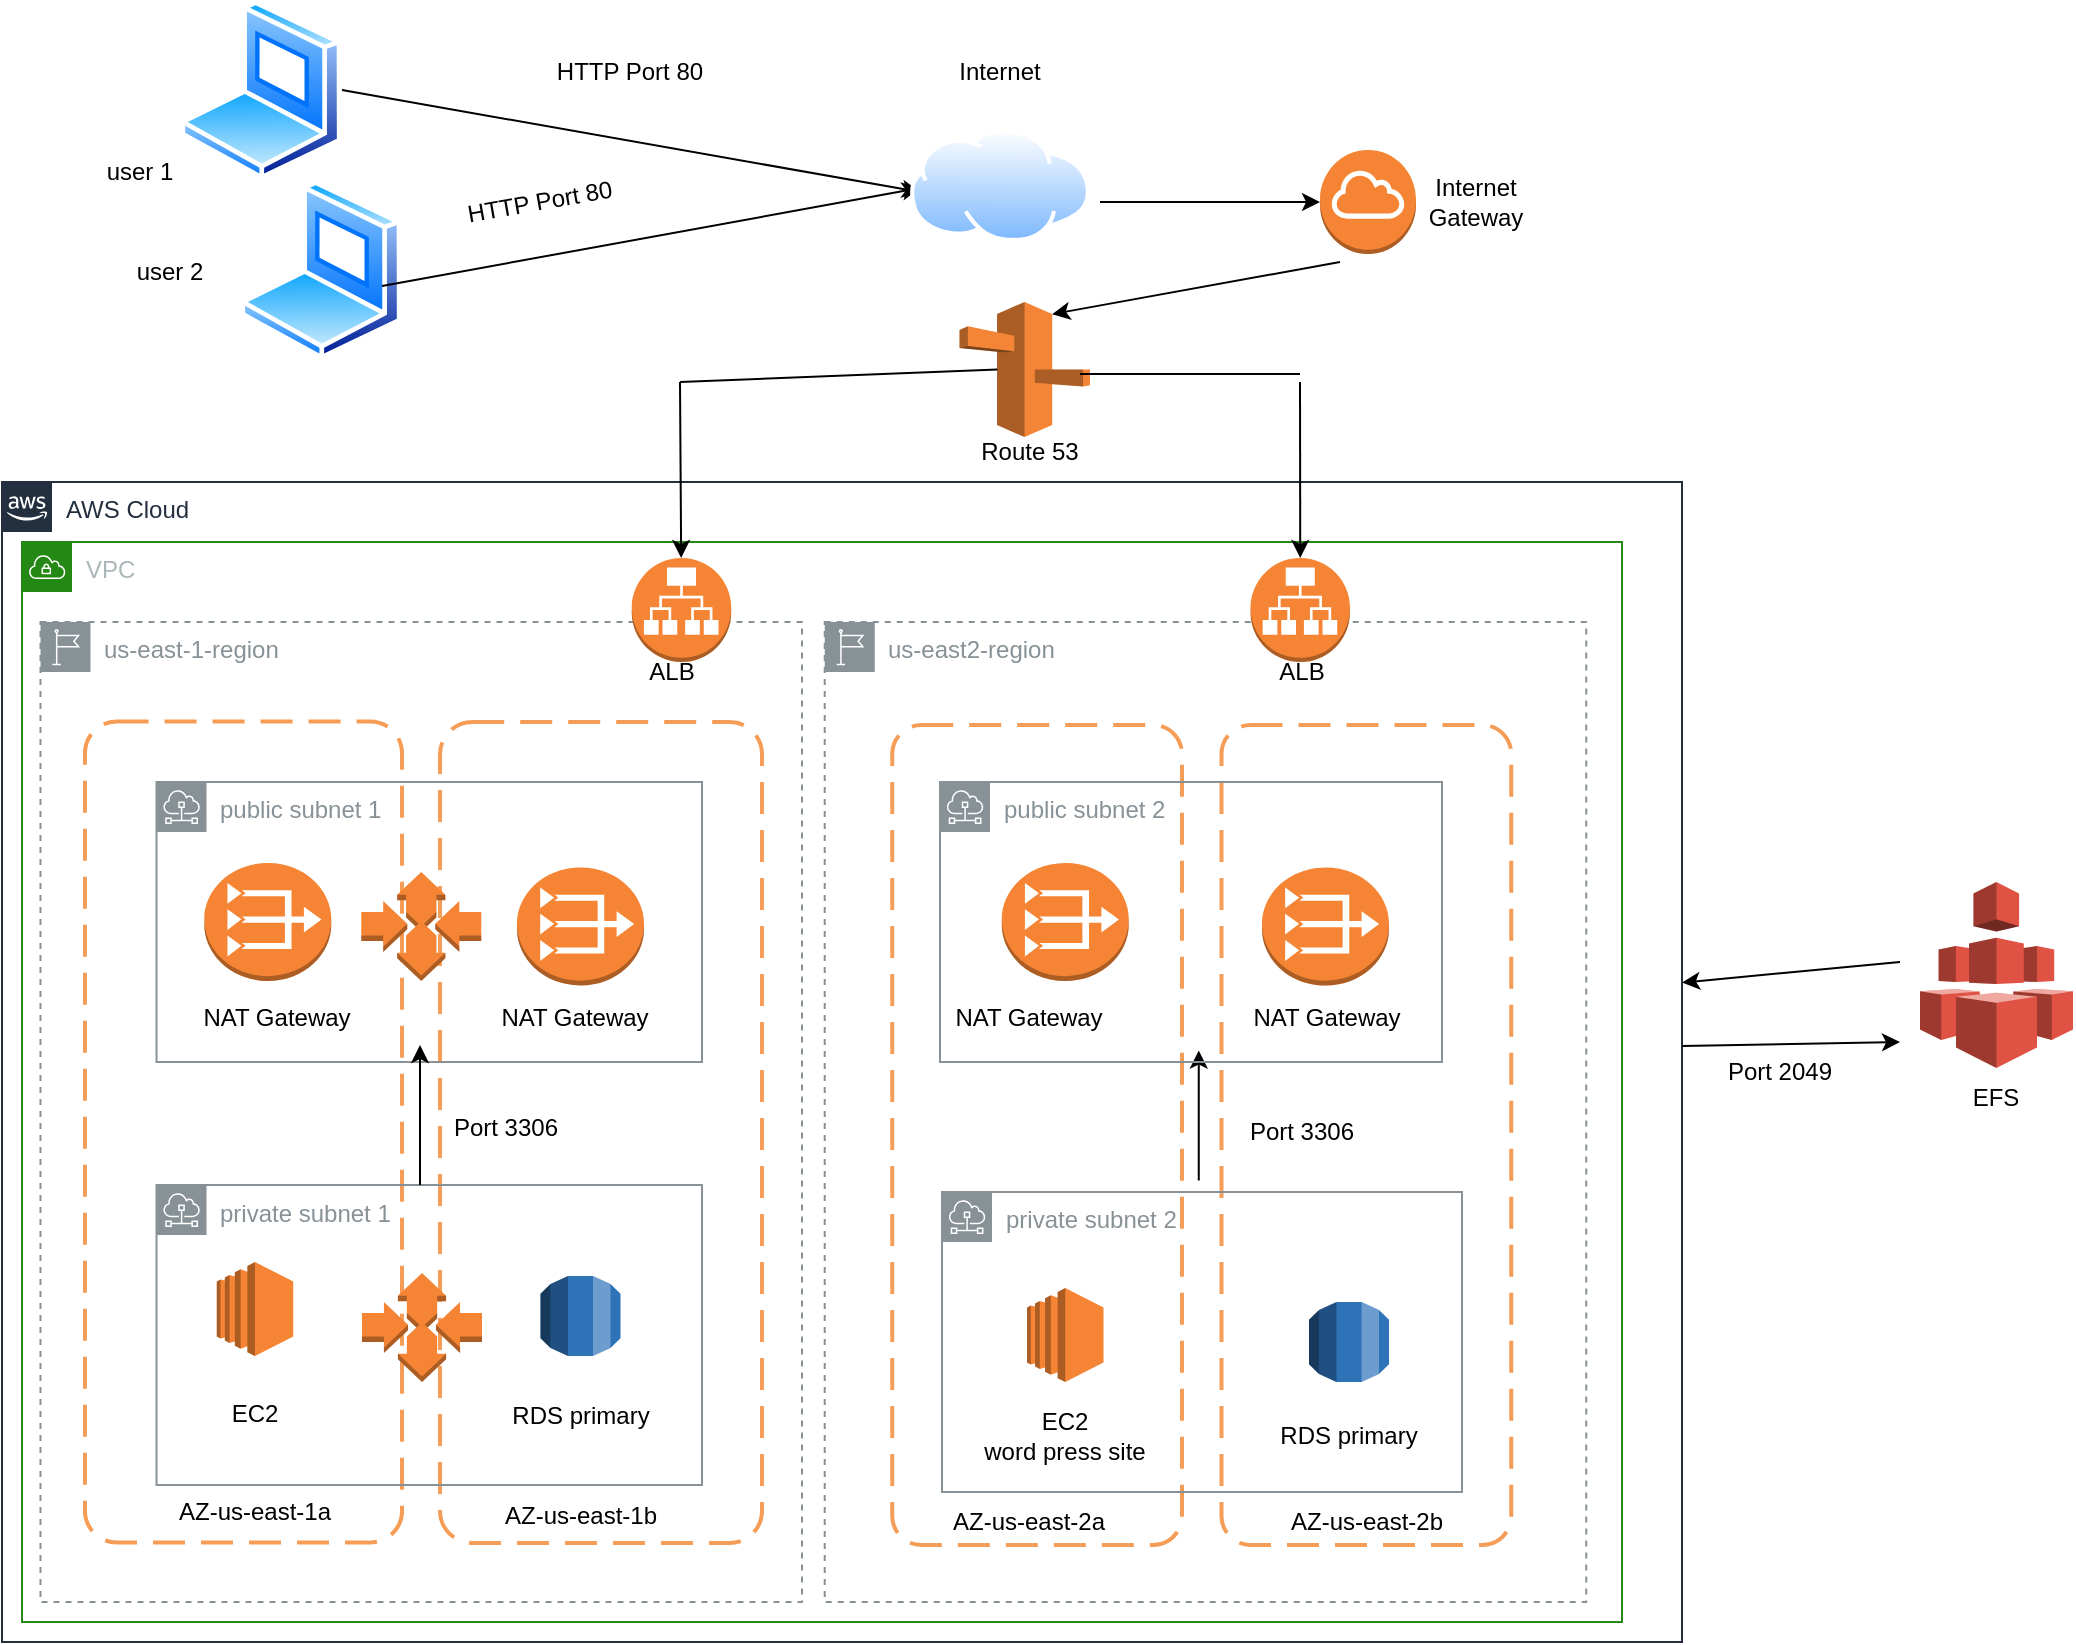 <mxfile version="22.0.4" type="github">
  <diagram id="Ht1M8jgEwFfnCIfOTk4-" name="Page-1">
    <mxGraphModel dx="904" dy="2488" grid="1" gridSize="10" guides="1" tooltips="1" connect="1" arrows="1" fold="1" page="1" pageScale="1" pageWidth="1169" pageHeight="827" math="0" shadow="0">
      <root>
        <mxCell id="0" />
        <mxCell id="1" parent="0" />
        <mxCell id="UEzPUAAOIrF-is8g5C7q-175" value="AWS Cloud" style="points=[[0,0],[0.25,0],[0.5,0],[0.75,0],[1,0],[1,0.25],[1,0.5],[1,0.75],[1,1],[0.75,1],[0.5,1],[0.25,1],[0,1],[0,0.75],[0,0.5],[0,0.25]];outlineConnect=0;gradientColor=none;html=1;whiteSpace=wrap;fontSize=12;fontStyle=0;shape=mxgraph.aws4.group;grIcon=mxgraph.aws4.group_aws_cloud_alt;strokeColor=#232F3E;fillColor=none;verticalAlign=top;align=left;spacingLeft=30;fontColor=#232F3E;dashed=0;labelBackgroundColor=#ffffff;container=1;pointerEvents=0;collapsible=0;recursiveResize=0;" parent="1" vertex="1">
          <mxGeometry x="101" y="-590" width="840" height="580" as="geometry" />
        </mxCell>
        <mxCell id="fvweWiXP8NdeZRgMbFEW-1" value="VPC" style="points=[[0,0],[0.25,0],[0.5,0],[0.75,0],[1,0],[1,0.25],[1,0.5],[1,0.75],[1,1],[0.75,1],[0.5,1],[0.25,1],[0,1],[0,0.75],[0,0.5],[0,0.25]];outlineConnect=0;gradientColor=none;html=1;whiteSpace=wrap;fontSize=12;fontStyle=0;container=1;pointerEvents=0;collapsible=0;recursiveResize=0;shape=mxgraph.aws4.group;grIcon=mxgraph.aws4.group_vpc;strokeColor=#248814;fillColor=none;verticalAlign=top;align=left;spacingLeft=30;fontColor=#AAB7B8;dashed=0;" parent="UEzPUAAOIrF-is8g5C7q-175" vertex="1">
          <mxGeometry x="10" y="30" width="800" height="540" as="geometry" />
        </mxCell>
        <mxCell id="xPwRhOb-ixuaVwfGaJ3L-38" value="us-east2-region" style="sketch=0;outlineConnect=0;gradientColor=none;html=1;whiteSpace=wrap;fontSize=12;fontStyle=0;shape=mxgraph.aws4.group;grIcon=mxgraph.aws4.group_region;strokeColor=#879196;fillColor=none;verticalAlign=top;align=left;spacingLeft=30;fontColor=#879196;dashed=1;" vertex="1" parent="fvweWiXP8NdeZRgMbFEW-1">
          <mxGeometry x="401.37" y="40" width="380.75" height="490" as="geometry" />
        </mxCell>
        <mxCell id="xPwRhOb-ixuaVwfGaJ3L-63" value="" style="rounded=1;arcSize=10;dashed=1;strokeColor=#F59D56;fillColor=none;gradientColor=none;dashPattern=8 4;strokeWidth=2;" vertex="1" parent="fvweWiXP8NdeZRgMbFEW-1">
          <mxGeometry x="599.75" y="91.5" width="144.88" height="410" as="geometry" />
        </mxCell>
        <mxCell id="fvweWiXP8NdeZRgMbFEW-25" value="" style="endArrow=classic;html=1;rounded=0;" parent="fvweWiXP8NdeZRgMbFEW-1" edge="1">
          <mxGeometry width="50" height="50" relative="1" as="geometry">
            <mxPoint x="588.38" y="319.25" as="sourcePoint" />
            <mxPoint x="588.38" y="254.25" as="targetPoint" />
          </mxGeometry>
        </mxCell>
        <mxCell id="fvweWiXP8NdeZRgMbFEW-22" value="" style="rounded=1;arcSize=10;dashed=1;strokeColor=#F59D56;fillColor=none;gradientColor=none;dashPattern=8 4;strokeWidth=2;" parent="fvweWiXP8NdeZRgMbFEW-1" vertex="1">
          <mxGeometry x="435.12" y="91.5" width="144.88" height="410" as="geometry" />
        </mxCell>
        <mxCell id="fvweWiXP8NdeZRgMbFEW-21" value="" style="rounded=1;arcSize=10;dashed=1;strokeColor=#F59D56;fillColor=none;gradientColor=none;dashPattern=8 4;strokeWidth=2;" parent="fvweWiXP8NdeZRgMbFEW-1" vertex="1">
          <mxGeometry x="31.47" y="89.75" width="158.53" height="410.5" as="geometry" />
        </mxCell>
        <mxCell id="xPwRhOb-ixuaVwfGaJ3L-49" value="" style="rounded=1;arcSize=10;dashed=1;strokeColor=#F59D56;fillColor=none;gradientColor=none;dashPattern=8 4;strokeWidth=2;" vertex="1" parent="fvweWiXP8NdeZRgMbFEW-1">
          <mxGeometry x="209" y="90" width="161" height="410.5" as="geometry" />
        </mxCell>
        <mxCell id="xPwRhOb-ixuaVwfGaJ3L-36" value="us-east-1-region" style="sketch=0;outlineConnect=0;gradientColor=none;html=1;whiteSpace=wrap;fontSize=12;fontStyle=0;shape=mxgraph.aws4.group;grIcon=mxgraph.aws4.group_region;strokeColor=#879196;fillColor=none;verticalAlign=top;align=left;spacingLeft=30;fontColor=#879196;dashed=1;" vertex="1" parent="fvweWiXP8NdeZRgMbFEW-1">
          <mxGeometry x="9.25" y="40" width="380.75" height="490" as="geometry" />
        </mxCell>
        <mxCell id="fvweWiXP8NdeZRgMbFEW-9" value="public subnet 1" style="sketch=0;outlineConnect=0;gradientColor=none;html=1;whiteSpace=wrap;fontSize=12;fontStyle=0;shape=mxgraph.aws4.group;grIcon=mxgraph.aws4.group_subnet;strokeColor=#879196;fillColor=none;verticalAlign=top;align=left;spacingLeft=30;fontColor=#879196;dashed=0;" parent="fvweWiXP8NdeZRgMbFEW-1" vertex="1">
          <mxGeometry x="67.26" y="120" width="272.74" height="140" as="geometry" />
        </mxCell>
        <mxCell id="fvweWiXP8NdeZRgMbFEW-14" value="private subnet 1" style="sketch=0;outlineConnect=0;gradientColor=none;html=1;whiteSpace=wrap;fontSize=12;fontStyle=0;shape=mxgraph.aws4.group;grIcon=mxgraph.aws4.group_subnet;strokeColor=#879196;fillColor=none;verticalAlign=top;align=left;spacingLeft=30;fontColor=#879196;dashed=0;" parent="fvweWiXP8NdeZRgMbFEW-1" vertex="1">
          <mxGeometry x="67.26" y="321.5" width="272.74" height="150" as="geometry" />
        </mxCell>
        <mxCell id="fvweWiXP8NdeZRgMbFEW-16" value="public subnet 2" style="sketch=0;outlineConnect=0;gradientColor=none;html=1;whiteSpace=wrap;fontSize=12;fontStyle=0;shape=mxgraph.aws4.group;grIcon=mxgraph.aws4.group_subnet;strokeColor=#879196;fillColor=none;verticalAlign=top;align=left;spacingLeft=30;fontColor=#879196;dashed=0;" parent="fvweWiXP8NdeZRgMbFEW-1" vertex="1">
          <mxGeometry x="459" y="120" width="251" height="140" as="geometry" />
        </mxCell>
        <mxCell id="fvweWiXP8NdeZRgMbFEW-17" value="private subnet 2" style="sketch=0;outlineConnect=0;gradientColor=none;html=1;whiteSpace=wrap;fontSize=12;fontStyle=0;shape=mxgraph.aws4.group;grIcon=mxgraph.aws4.group_subnet;strokeColor=#879196;fillColor=none;verticalAlign=top;align=left;spacingLeft=30;fontColor=#879196;dashed=0;" parent="fvweWiXP8NdeZRgMbFEW-1" vertex="1">
          <mxGeometry x="460" y="325" width="260" height="150" as="geometry" />
        </mxCell>
        <mxCell id="fvweWiXP8NdeZRgMbFEW-24" value="" style="outlineConnect=0;dashed=0;verticalLabelPosition=bottom;verticalAlign=top;align=center;html=1;shape=mxgraph.aws3.rds;fillColor=#2E73B8;gradientColor=none;" parent="fvweWiXP8NdeZRgMbFEW-1" vertex="1">
          <mxGeometry x="259.25" y="367" width="40" height="40" as="geometry" />
        </mxCell>
        <mxCell id="fvweWiXP8NdeZRgMbFEW-45" value="EC2" style="text;html=1;strokeColor=none;fillColor=none;align=center;verticalAlign=middle;whiteSpace=wrap;rounded=0;" parent="fvweWiXP8NdeZRgMbFEW-1" vertex="1">
          <mxGeometry x="67.26" y="421" width="98.5" height="30" as="geometry" />
        </mxCell>
        <mxCell id="fvweWiXP8NdeZRgMbFEW-47" value="RDS primary" style="text;html=1;strokeColor=none;fillColor=none;align=center;verticalAlign=middle;whiteSpace=wrap;rounded=0;" parent="fvweWiXP8NdeZRgMbFEW-1" vertex="1">
          <mxGeometry x="230" y="422.25" width="98.5" height="30" as="geometry" />
        </mxCell>
        <mxCell id="fvweWiXP8NdeZRgMbFEW-48" value="AZ-us-east-1a" style="text;html=1;strokeColor=none;fillColor=none;align=center;verticalAlign=middle;whiteSpace=wrap;rounded=0;" parent="fvweWiXP8NdeZRgMbFEW-1" vertex="1">
          <mxGeometry x="49.26" y="470.25" width="134.5" height="30" as="geometry" />
        </mxCell>
        <mxCell id="fvweWiXP8NdeZRgMbFEW-49" value="AZ-us-east-2a" style="text;html=1;strokeColor=none;fillColor=none;align=center;verticalAlign=middle;whiteSpace=wrap;rounded=0;" parent="fvweWiXP8NdeZRgMbFEW-1" vertex="1">
          <mxGeometry x="435.5" y="475" width="134.5" height="30" as="geometry" />
        </mxCell>
        <mxCell id="fvweWiXP8NdeZRgMbFEW-50" value="" style="outlineConnect=0;dashed=0;verticalLabelPosition=bottom;verticalAlign=top;align=center;html=1;shape=mxgraph.aws3.ec2;fillColor=#F58534;gradientColor=none;" parent="fvweWiXP8NdeZRgMbFEW-1" vertex="1">
          <mxGeometry x="97.38" y="360" width="38.25" height="47" as="geometry" />
        </mxCell>
        <mxCell id="fvweWiXP8NdeZRgMbFEW-34" value="Port 3306" style="text;html=1;strokeColor=none;fillColor=none;align=center;verticalAlign=middle;whiteSpace=wrap;rounded=0;" parent="fvweWiXP8NdeZRgMbFEW-1" vertex="1">
          <mxGeometry x="610" y="280.25" width="60" height="30" as="geometry" />
        </mxCell>
        <mxCell id="fvweWiXP8NdeZRgMbFEW-52" value="Port 3306" style="text;html=1;strokeColor=none;fillColor=none;align=center;verticalAlign=middle;whiteSpace=wrap;rounded=0;" parent="fvweWiXP8NdeZRgMbFEW-1" vertex="1">
          <mxGeometry x="212" y="278.25" width="60" height="30" as="geometry" />
        </mxCell>
        <mxCell id="fvweWiXP8NdeZRgMbFEW-53" value="" style="endArrow=classic;html=1;rounded=0;" parent="fvweWiXP8NdeZRgMbFEW-1" edge="1">
          <mxGeometry width="50" height="50" relative="1" as="geometry">
            <mxPoint x="199" y="321.5" as="sourcePoint" />
            <mxPoint x="199.0" y="251.5" as="targetPoint" />
          </mxGeometry>
        </mxCell>
        <mxCell id="xPwRhOb-ixuaVwfGaJ3L-3" value="" style="outlineConnect=0;dashed=0;verticalLabelPosition=bottom;verticalAlign=top;align=center;html=1;shape=mxgraph.aws3.rds;fillColor=#2E73B8;gradientColor=none;" vertex="1" parent="fvweWiXP8NdeZRgMbFEW-1">
          <mxGeometry x="643.5" y="380" width="40" height="40" as="geometry" />
        </mxCell>
        <mxCell id="xPwRhOb-ixuaVwfGaJ3L-4" value="" style="outlineConnect=0;dashed=0;verticalLabelPosition=bottom;verticalAlign=top;align=center;html=1;shape=mxgraph.aws3.ec2;fillColor=#F58534;gradientColor=none;" vertex="1" parent="fvweWiXP8NdeZRgMbFEW-1">
          <mxGeometry x="502.51" y="373" width="38.25" height="47" as="geometry" />
        </mxCell>
        <mxCell id="xPwRhOb-ixuaVwfGaJ3L-5" value="RDS primary" style="text;html=1;strokeColor=none;fillColor=none;align=center;verticalAlign=middle;whiteSpace=wrap;rounded=0;" vertex="1" parent="fvweWiXP8NdeZRgMbFEW-1">
          <mxGeometry x="614.25" y="432" width="98.5" height="30" as="geometry" />
        </mxCell>
        <mxCell id="xPwRhOb-ixuaVwfGaJ3L-6" value="" style="outlineConnect=0;dashed=0;verticalLabelPosition=bottom;verticalAlign=top;align=center;html=1;shape=mxgraph.aws3.vpc_nat_gateway;fillColor=#F58534;gradientColor=none;" vertex="1" parent="fvweWiXP8NdeZRgMbFEW-1">
          <mxGeometry x="489.88" y="160.5" width="63.5" height="59" as="geometry" />
        </mxCell>
        <mxCell id="xPwRhOb-ixuaVwfGaJ3L-8" value="" style="outlineConnect=0;dashed=0;verticalLabelPosition=bottom;verticalAlign=top;align=center;html=1;shape=mxgraph.aws3.vpc_nat_gateway;fillColor=#F58534;gradientColor=none;" vertex="1" parent="fvweWiXP8NdeZRgMbFEW-1">
          <mxGeometry x="91.14" y="160.5" width="63.5" height="59" as="geometry" />
        </mxCell>
        <mxCell id="xPwRhOb-ixuaVwfGaJ3L-9" value="NAT Gateway" style="text;html=1;strokeColor=none;fillColor=none;align=center;verticalAlign=middle;whiteSpace=wrap;rounded=0;" vertex="1" parent="fvweWiXP8NdeZRgMbFEW-1">
          <mxGeometry x="81.45" y="225.5" width="92.62" height="24" as="geometry" />
        </mxCell>
        <mxCell id="xPwRhOb-ixuaVwfGaJ3L-10" value="NAT Gateway" style="text;html=1;strokeColor=none;fillColor=none;align=center;verticalAlign=middle;whiteSpace=wrap;rounded=0;" vertex="1" parent="fvweWiXP8NdeZRgMbFEW-1">
          <mxGeometry x="455.5" y="225.5" width="94.5" height="24" as="geometry" />
        </mxCell>
        <mxCell id="fvweWiXP8NdeZRgMbFEW-28" value="" style="outlineConnect=0;dashed=0;verticalLabelPosition=bottom;verticalAlign=top;align=center;html=1;shape=mxgraph.aws3.application_load_balancer;fillColor=#F58534;gradientColor=none;" parent="fvweWiXP8NdeZRgMbFEW-1" vertex="1">
          <mxGeometry x="304.88" y="8" width="49.75" height="52" as="geometry" />
        </mxCell>
        <mxCell id="xPwRhOb-ixuaVwfGaJ3L-25" value="" style="outlineConnect=0;dashed=0;verticalLabelPosition=bottom;verticalAlign=top;align=center;html=1;shape=mxgraph.aws3.application_load_balancer;fillColor=#F58534;gradientColor=none;" vertex="1" parent="fvweWiXP8NdeZRgMbFEW-1">
          <mxGeometry x="614.25" y="8" width="49.75" height="52" as="geometry" />
        </mxCell>
        <mxCell id="xPwRhOb-ixuaVwfGaJ3L-50" value="AZ-us-east-1b" style="text;html=1;strokeColor=none;fillColor=none;align=center;verticalAlign=middle;whiteSpace=wrap;rounded=0;" vertex="1" parent="fvweWiXP8NdeZRgMbFEW-1">
          <mxGeometry x="212" y="471.5" width="134.5" height="30" as="geometry" />
        </mxCell>
        <mxCell id="xPwRhOb-ixuaVwfGaJ3L-51" value="" style="outlineConnect=0;dashed=0;verticalLabelPosition=bottom;verticalAlign=top;align=center;html=1;shape=mxgraph.aws3.auto_scaling;fillColor=#F58534;gradientColor=none;" vertex="1" parent="fvweWiXP8NdeZRgMbFEW-1">
          <mxGeometry x="169.63" y="165" width="60" height="54.5" as="geometry" />
        </mxCell>
        <mxCell id="xPwRhOb-ixuaVwfGaJ3L-52" value="" style="outlineConnect=0;dashed=0;verticalLabelPosition=bottom;verticalAlign=top;align=center;html=1;shape=mxgraph.aws3.auto_scaling;fillColor=#F58534;gradientColor=none;" vertex="1" parent="fvweWiXP8NdeZRgMbFEW-1">
          <mxGeometry x="170" y="365.5" width="60" height="54.5" as="geometry" />
        </mxCell>
        <mxCell id="xPwRhOb-ixuaVwfGaJ3L-57" value="ALB" style="text;html=1;strokeColor=none;fillColor=none;align=center;verticalAlign=middle;whiteSpace=wrap;rounded=0;" vertex="1" parent="fvweWiXP8NdeZRgMbFEW-1">
          <mxGeometry x="294.63" y="50" width="60" height="30" as="geometry" />
        </mxCell>
        <mxCell id="xPwRhOb-ixuaVwfGaJ3L-58" value="ALB" style="text;html=1;strokeColor=none;fillColor=none;align=center;verticalAlign=middle;whiteSpace=wrap;rounded=0;" vertex="1" parent="fvweWiXP8NdeZRgMbFEW-1">
          <mxGeometry x="610" y="50" width="60" height="30" as="geometry" />
        </mxCell>
        <mxCell id="xPwRhOb-ixuaVwfGaJ3L-59" value="" style="outlineConnect=0;dashed=0;verticalLabelPosition=bottom;verticalAlign=top;align=center;html=1;shape=mxgraph.aws3.vpc_nat_gateway;fillColor=#F58534;gradientColor=none;" vertex="1" parent="fvweWiXP8NdeZRgMbFEW-1">
          <mxGeometry x="247.5" y="162.75" width="63.5" height="59" as="geometry" />
        </mxCell>
        <mxCell id="xPwRhOb-ixuaVwfGaJ3L-60" value="NAT Gateway" style="text;html=1;strokeColor=none;fillColor=none;align=center;verticalAlign=middle;whiteSpace=wrap;rounded=0;" vertex="1" parent="fvweWiXP8NdeZRgMbFEW-1">
          <mxGeometry x="229.63" y="225.5" width="92.62" height="24" as="geometry" />
        </mxCell>
        <mxCell id="xPwRhOb-ixuaVwfGaJ3L-64" value="AZ-us-east-2b" style="text;html=1;strokeColor=none;fillColor=none;align=center;verticalAlign=middle;whiteSpace=wrap;rounded=0;" vertex="1" parent="fvweWiXP8NdeZRgMbFEW-1">
          <mxGeometry x="604.88" y="475" width="134.5" height="30" as="geometry" />
        </mxCell>
        <mxCell id="xPwRhOb-ixuaVwfGaJ3L-66" value="" style="outlineConnect=0;dashed=0;verticalLabelPosition=bottom;verticalAlign=top;align=center;html=1;shape=mxgraph.aws3.vpc_nat_gateway;fillColor=#F58534;gradientColor=none;" vertex="1" parent="fvweWiXP8NdeZRgMbFEW-1">
          <mxGeometry x="620" y="162.75" width="63.5" height="59" as="geometry" />
        </mxCell>
        <mxCell id="xPwRhOb-ixuaVwfGaJ3L-70" value="EC2&lt;br&gt;word press site" style="text;html=1;strokeColor=none;fillColor=none;align=center;verticalAlign=middle;whiteSpace=wrap;rounded=0;" vertex="1" parent="fvweWiXP8NdeZRgMbFEW-1">
          <mxGeometry x="471.5" y="432" width="98.5" height="30" as="geometry" />
        </mxCell>
        <mxCell id="xPwRhOb-ixuaVwfGaJ3L-75" value="NAT Gateway" style="text;html=1;strokeColor=none;fillColor=none;align=center;verticalAlign=middle;whiteSpace=wrap;rounded=0;" vertex="1" parent="fvweWiXP8NdeZRgMbFEW-1">
          <mxGeometry x="604.88" y="225.5" width="94.5" height="24" as="geometry" />
        </mxCell>
        <mxCell id="fvweWiXP8NdeZRgMbFEW-5" value="" style="image;aspect=fixed;perimeter=ellipsePerimeter;html=1;align=center;shadow=0;dashed=0;spacingTop=3;image=img/lib/active_directory/laptop_client.svg;" parent="1" vertex="1">
          <mxGeometry x="190" y="-831" width="81" height="90" as="geometry" />
        </mxCell>
        <mxCell id="fvweWiXP8NdeZRgMbFEW-6" value="" style="endArrow=classic;html=1;rounded=0;exitX=1;exitY=0.5;exitDx=0;exitDy=0;" parent="1" source="fvweWiXP8NdeZRgMbFEW-5" edge="1">
          <mxGeometry width="50" height="50" relative="1" as="geometry">
            <mxPoint x="580" y="-410" as="sourcePoint" />
            <mxPoint x="560" y="-735" as="targetPoint" />
          </mxGeometry>
        </mxCell>
        <mxCell id="fvweWiXP8NdeZRgMbFEW-13" value="HTTP Port 80" style="text;html=1;strokeColor=none;fillColor=none;align=center;verticalAlign=middle;whiteSpace=wrap;rounded=0;" parent="1" vertex="1">
          <mxGeometry x="370" y="-810" width="90" height="30" as="geometry" />
        </mxCell>
        <mxCell id="fvweWiXP8NdeZRgMbFEW-29" value="" style="image;aspect=fixed;perimeter=ellipsePerimeter;html=1;align=center;shadow=0;dashed=0;spacingTop=3;image=img/lib/active_directory/laptop_client.svg;" parent="1" vertex="1">
          <mxGeometry x="220" y="-741" width="81" height="90" as="geometry" />
        </mxCell>
        <mxCell id="fvweWiXP8NdeZRgMbFEW-30" value="" style="endArrow=classic;html=1;rounded=0;exitX=1;exitY=0.5;exitDx=0;exitDy=0;" parent="1" edge="1">
          <mxGeometry width="50" height="50" relative="1" as="geometry">
            <mxPoint x="291" y="-688" as="sourcePoint" />
            <mxPoint x="560" y="-737" as="targetPoint" />
          </mxGeometry>
        </mxCell>
        <mxCell id="fvweWiXP8NdeZRgMbFEW-31" value="HTTP Port 80" style="text;html=1;strokeColor=none;fillColor=none;align=center;verticalAlign=middle;whiteSpace=wrap;rounded=0;rotation=-10;" parent="1" vertex="1">
          <mxGeometry x="320" y="-750" width="100" height="40" as="geometry" />
        </mxCell>
        <mxCell id="fvweWiXP8NdeZRgMbFEW-32" value="user 1" style="text;html=1;strokeColor=none;fillColor=none;align=center;verticalAlign=middle;whiteSpace=wrap;rounded=0;" parent="1" vertex="1">
          <mxGeometry x="140" y="-760" width="60" height="30" as="geometry" />
        </mxCell>
        <mxCell id="fvweWiXP8NdeZRgMbFEW-33" value="user 2" style="text;html=1;strokeColor=none;fillColor=none;align=center;verticalAlign=middle;whiteSpace=wrap;rounded=0;" parent="1" vertex="1">
          <mxGeometry x="140" y="-710" width="90" height="30" as="geometry" />
        </mxCell>
        <mxCell id="fvweWiXP8NdeZRgMbFEW-35" value="" style="outlineConnect=0;dashed=0;verticalLabelPosition=bottom;verticalAlign=top;align=center;html=1;shape=mxgraph.aws3.efs;fillColor=#E05243;gradientColor=none;" parent="1" vertex="1">
          <mxGeometry x="1060" y="-390" width="76.5" height="93" as="geometry" />
        </mxCell>
        <mxCell id="fvweWiXP8NdeZRgMbFEW-36" value="EFS" style="text;html=1;strokeColor=none;fillColor=none;align=center;verticalAlign=middle;whiteSpace=wrap;rounded=0;" parent="1" vertex="1">
          <mxGeometry x="1068.25" y="-297" width="60" height="30" as="geometry" />
        </mxCell>
        <mxCell id="fvweWiXP8NdeZRgMbFEW-38" value="" style="endArrow=classic;html=1;rounded=0;" parent="1" source="UEzPUAAOIrF-is8g5C7q-175" edge="1">
          <mxGeometry width="50" height="50" relative="1" as="geometry">
            <mxPoint x="930" y="-340" as="sourcePoint" />
            <mxPoint x="1050" y="-310" as="targetPoint" />
          </mxGeometry>
        </mxCell>
        <mxCell id="fvweWiXP8NdeZRgMbFEW-39" value="Port 2049" style="text;html=1;strokeColor=none;fillColor=none;align=center;verticalAlign=middle;whiteSpace=wrap;rounded=0;" parent="1" vertex="1">
          <mxGeometry x="960" y="-310" width="60" height="30" as="geometry" />
        </mxCell>
        <mxCell id="xPwRhOb-ixuaVwfGaJ3L-12" value="" style="endArrow=classic;html=1;rounded=0;" edge="1" parent="1" target="UEzPUAAOIrF-is8g5C7q-175">
          <mxGeometry width="50" height="50" relative="1" as="geometry">
            <mxPoint x="1050" y="-350" as="sourcePoint" />
            <mxPoint x="710" y="-490" as="targetPoint" />
          </mxGeometry>
        </mxCell>
        <mxCell id="xPwRhOb-ixuaVwfGaJ3L-13" value="" style="outlineConnect=0;dashed=0;verticalLabelPosition=bottom;verticalAlign=top;align=center;html=1;shape=mxgraph.aws3.route_53;fillColor=#F58536;gradientColor=none;" vertex="1" parent="1">
          <mxGeometry x="579.75" y="-680" width="65.25" height="67.5" as="geometry" />
        </mxCell>
        <mxCell id="fvweWiXP8NdeZRgMbFEW-20" value="" style="outlineConnect=0;dashed=0;verticalLabelPosition=bottom;verticalAlign=top;align=center;html=1;shape=mxgraph.aws3.internet_gateway;fillColor=#F58534;gradientColor=none;" parent="1" vertex="1">
          <mxGeometry x="760" y="-756" width="48" height="52" as="geometry" />
        </mxCell>
        <mxCell id="xPwRhOb-ixuaVwfGaJ3L-19" value="Route 53" style="text;html=1;strokeColor=none;fillColor=none;align=center;verticalAlign=middle;whiteSpace=wrap;rounded=0;" vertex="1" parent="1">
          <mxGeometry x="585" y="-620" width="60" height="30" as="geometry" />
        </mxCell>
        <mxCell id="xPwRhOb-ixuaVwfGaJ3L-21" value="" style="endArrow=none;html=1;rounded=0;entryX=0.29;entryY=0.5;entryDx=0;entryDy=0;entryPerimeter=0;" edge="1" parent="1" target="xPwRhOb-ixuaVwfGaJ3L-13">
          <mxGeometry width="50" height="50" relative="1" as="geometry">
            <mxPoint x="440" y="-640" as="sourcePoint" />
            <mxPoint x="520" y="-640" as="targetPoint" />
          </mxGeometry>
        </mxCell>
        <mxCell id="xPwRhOb-ixuaVwfGaJ3L-23" value="" style="endArrow=classic;html=1;rounded=0;" edge="1" parent="1" target="fvweWiXP8NdeZRgMbFEW-28">
          <mxGeometry width="50" height="50" relative="1" as="geometry">
            <mxPoint x="440" y="-640" as="sourcePoint" />
            <mxPoint x="440" y="-580" as="targetPoint" />
          </mxGeometry>
        </mxCell>
        <mxCell id="xPwRhOb-ixuaVwfGaJ3L-46" value="" style="endArrow=none;html=1;rounded=0;" edge="1" parent="1">
          <mxGeometry width="50" height="50" relative="1" as="geometry">
            <mxPoint x="640" y="-644" as="sourcePoint" />
            <mxPoint x="750" y="-644" as="targetPoint" />
          </mxGeometry>
        </mxCell>
        <mxCell id="xPwRhOb-ixuaVwfGaJ3L-47" value="" style="endArrow=classic;html=1;rounded=0;entryX=0.5;entryY=0;entryDx=0;entryDy=0;entryPerimeter=0;" edge="1" parent="1" target="xPwRhOb-ixuaVwfGaJ3L-25">
          <mxGeometry width="50" height="50" relative="1" as="geometry">
            <mxPoint x="750" y="-640" as="sourcePoint" />
            <mxPoint x="640" y="-410" as="targetPoint" />
          </mxGeometry>
        </mxCell>
        <mxCell id="xPwRhOb-ixuaVwfGaJ3L-53" value="" style="image;aspect=fixed;perimeter=ellipsePerimeter;html=1;align=center;shadow=0;dashed=0;spacingTop=3;image=img/lib/active_directory/internet_cloud.svg;" vertex="1" parent="1">
          <mxGeometry x="555" y="-766.7" width="90" height="56.7" as="geometry" />
        </mxCell>
        <mxCell id="xPwRhOb-ixuaVwfGaJ3L-54" value="" style="endArrow=classic;html=1;rounded=0;" edge="1" parent="1">
          <mxGeometry width="50" height="50" relative="1" as="geometry">
            <mxPoint x="650" y="-730" as="sourcePoint" />
            <mxPoint x="760" y="-730" as="targetPoint" />
          </mxGeometry>
        </mxCell>
        <mxCell id="xPwRhOb-ixuaVwfGaJ3L-55" value="" style="endArrow=classic;html=1;rounded=0;entryX=0.71;entryY=0.09;entryDx=0;entryDy=0;entryPerimeter=0;" edge="1" parent="1" target="xPwRhOb-ixuaVwfGaJ3L-13">
          <mxGeometry width="50" height="50" relative="1" as="geometry">
            <mxPoint x="770" y="-700" as="sourcePoint" />
            <mxPoint x="530" y="-320" as="targetPoint" />
          </mxGeometry>
        </mxCell>
        <mxCell id="xPwRhOb-ixuaVwfGaJ3L-56" value="Internet Gateway" style="text;html=1;strokeColor=none;fillColor=none;align=center;verticalAlign=middle;whiteSpace=wrap;rounded=0;" vertex="1" parent="1">
          <mxGeometry x="808" y="-745" width="60" height="30" as="geometry" />
        </mxCell>
        <mxCell id="xPwRhOb-ixuaVwfGaJ3L-71" value="Internet" style="text;html=1;strokeColor=none;fillColor=none;align=center;verticalAlign=middle;whiteSpace=wrap;rounded=0;" vertex="1" parent="1">
          <mxGeometry x="570" y="-810" width="60" height="30" as="geometry" />
        </mxCell>
      </root>
    </mxGraphModel>
  </diagram>
</mxfile>
